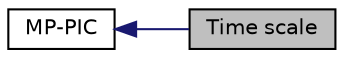 digraph "Time scale"
{
  bgcolor="transparent";
  edge [fontname="Helvetica",fontsize="10",labelfontname="Helvetica",labelfontsize="10"];
  node [fontname="Helvetica",fontsize="10",shape=record];
  rankdir=LR;
  Node0 [label="Time scale",height=0.2,width=0.4,color="black", fillcolor="grey75", style="filled" fontcolor="black"];
  Node1 [label="MP-PIC",height=0.2,width=0.4,color="black",URL="$group__grpLagrangianIntermediateMPPICSubModels.html"];
  Node1->Node0 [shape=plaintext, color="midnightblue", dir="back", style="solid"];
}
